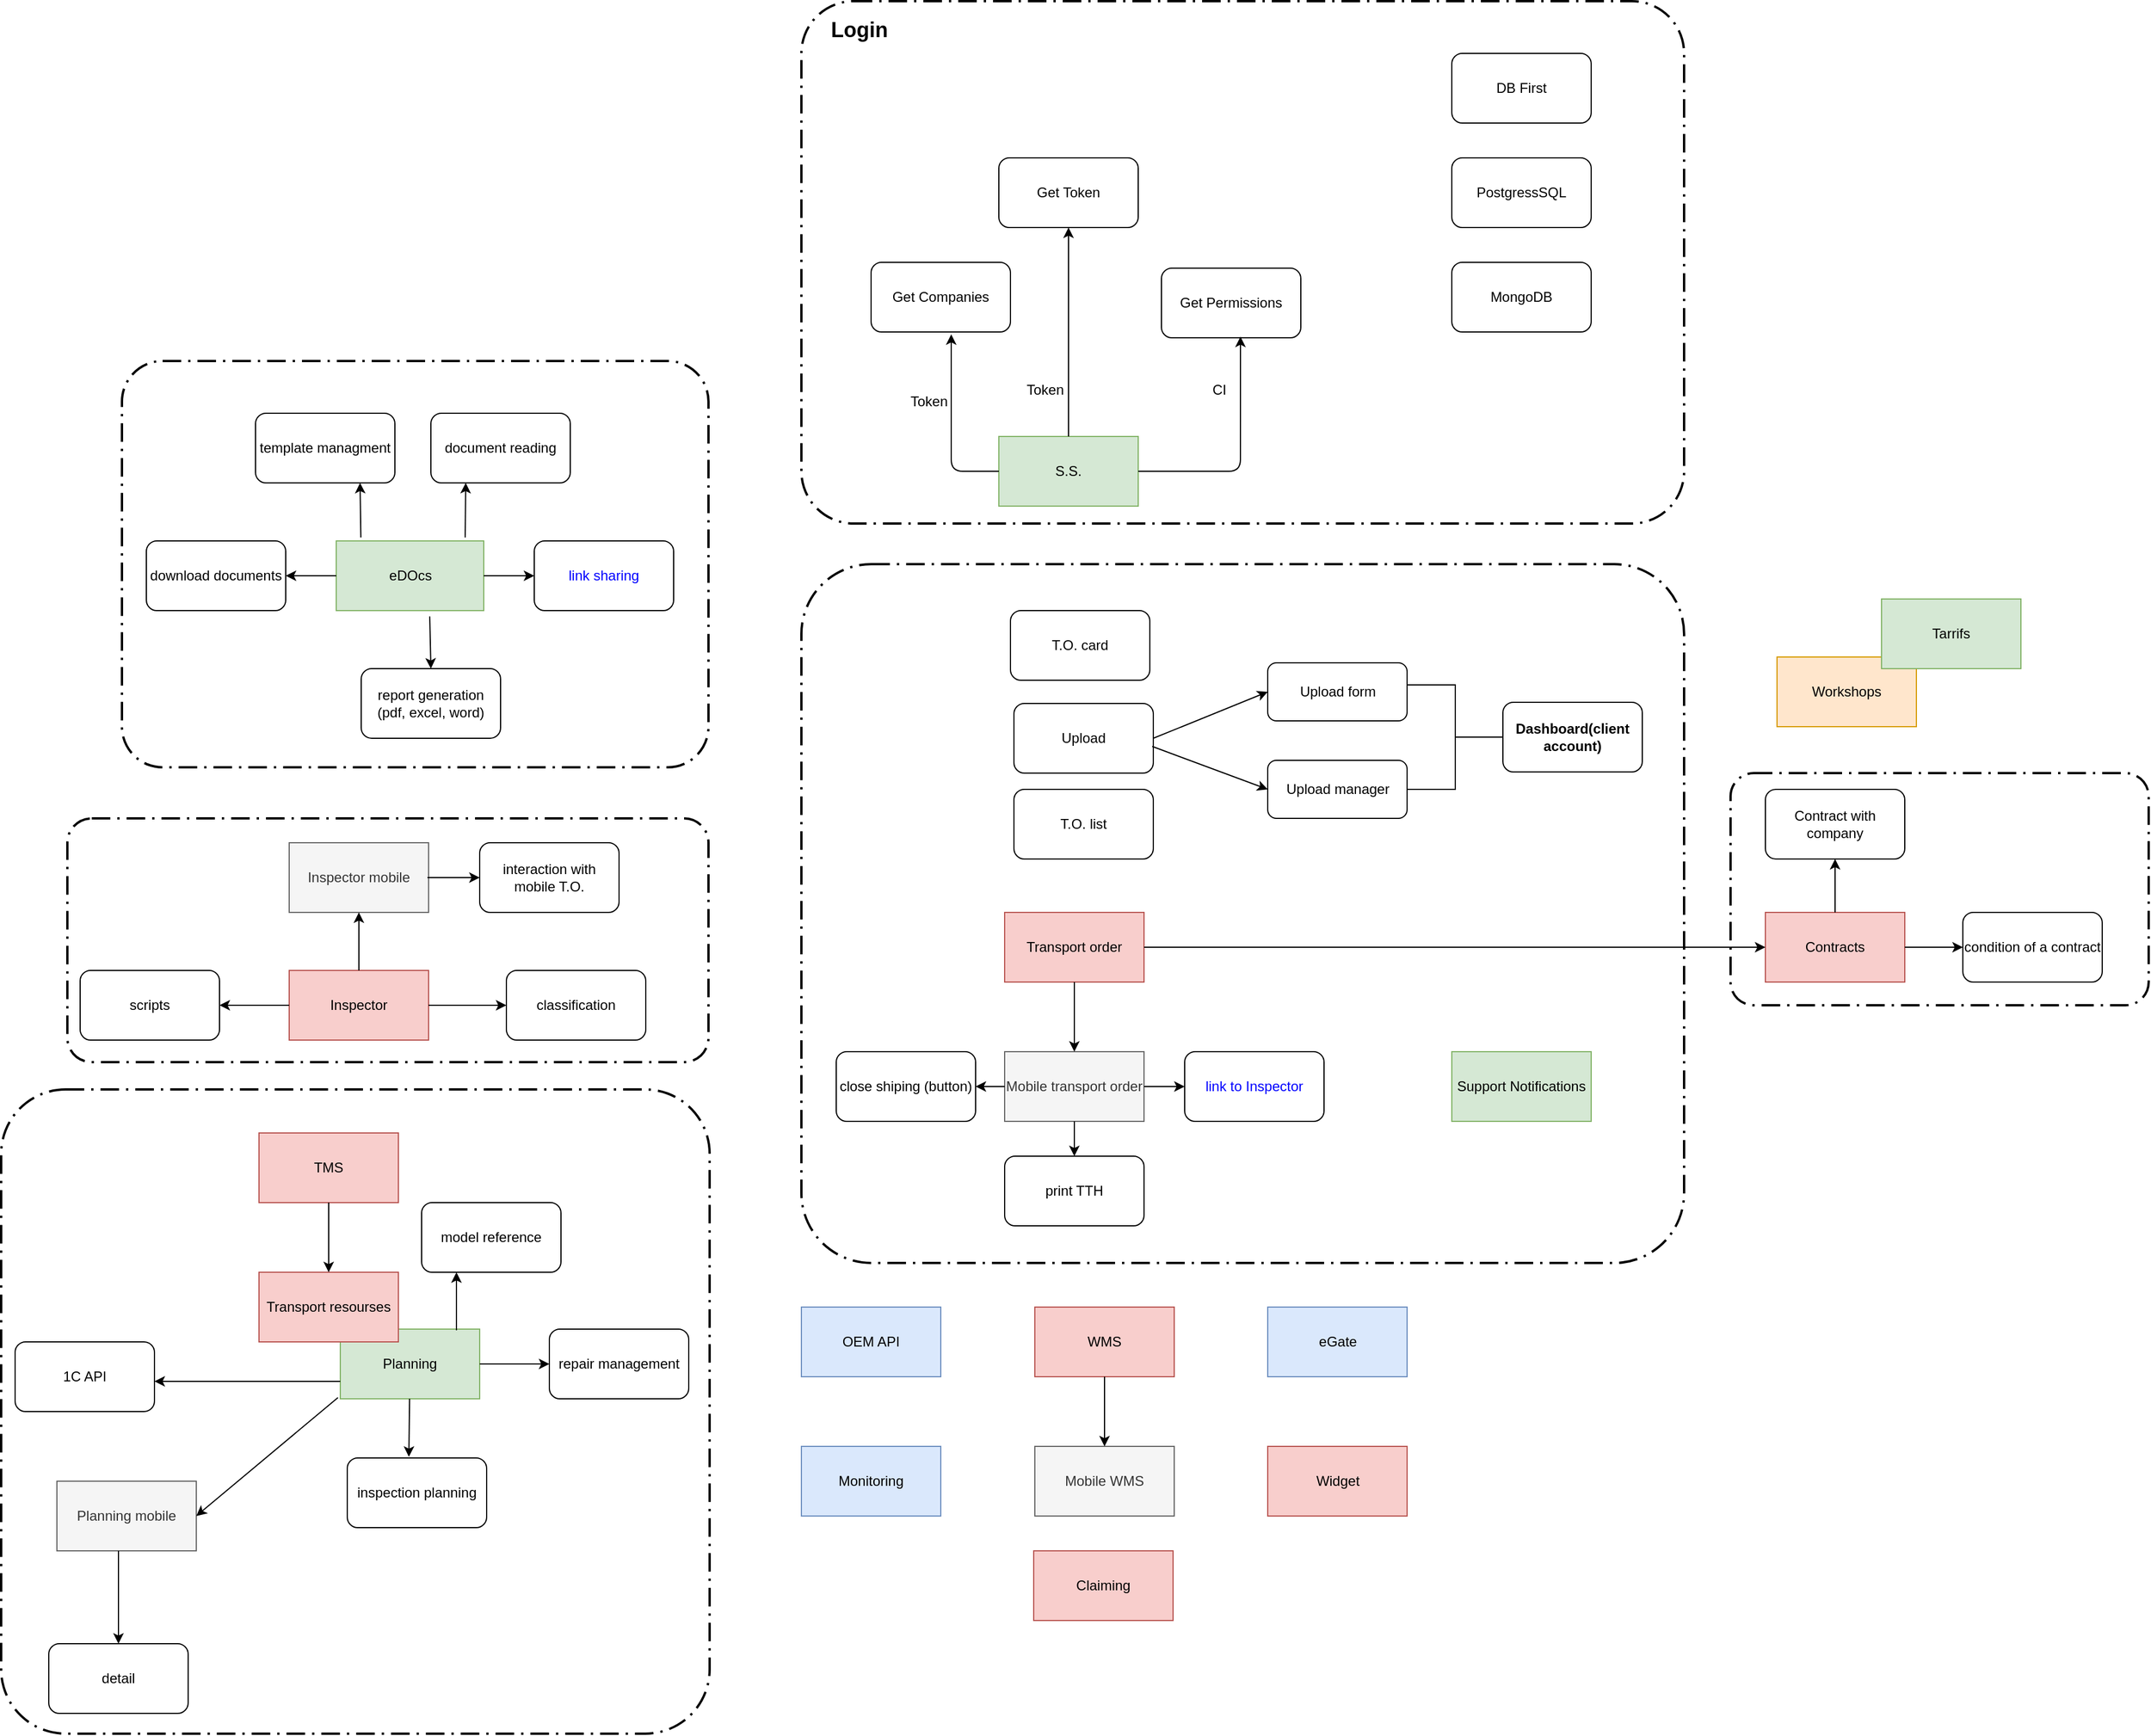 <mxfile version="12.2.2" type="github" pages="1">
  <diagram id="PTuiXg3LKWEgGaHr2Whp" name="Page-1">
    <mxGraphModel dx="2249" dy="1963" grid="1" gridSize="10" guides="1" tooltips="1" connect="1" arrows="1" fold="1" page="1" pageScale="1" pageWidth="827" pageHeight="1169" math="0" shadow="0">
      <root>
        <mxCell id="0"/>
        <mxCell id="1" parent="0"/>
        <mxCell id="AaFVnoIPsjqC7LwNpsTu-1" value="" style="rounded=1;arcSize=10;dashed=1;strokeColor=#000000;fillColor=none;gradientColor=none;dashPattern=8 3 1 3;strokeWidth=2;" vertex="1" parent="1">
          <mxGeometry x="-529" y="812.5" width="610" height="555" as="geometry"/>
        </mxCell>
        <mxCell id="7x3MDn5NO5UKp1_px_gG-31" value="" style="rounded=1;arcSize=10;dashed=1;strokeColor=#000000;fillColor=none;gradientColor=none;dashPattern=8 3 1 3;strokeWidth=2;" parent="1" vertex="1">
          <mxGeometry x="-425" y="185" width="505" height="350" as="geometry"/>
        </mxCell>
        <mxCell id="7x3MDn5NO5UKp1_px_gG-26" value="" style="rounded=1;arcSize=10;dashed=1;strokeColor=#000000;fillColor=none;gradientColor=none;dashPattern=8 3 1 3;strokeWidth=2;" parent="1" vertex="1">
          <mxGeometry x="-472" y="579" width="552" height="210" as="geometry"/>
        </mxCell>
        <mxCell id="7x3MDn5NO5UKp1_px_gG-38" value="" style="rounded=1;arcSize=10;dashed=1;strokeColor=#000000;fillColor=none;gradientColor=none;dashPattern=8 3 1 3;strokeWidth=2;" parent="1" vertex="1">
          <mxGeometry x="960" y="540" width="360" height="200" as="geometry"/>
        </mxCell>
        <mxCell id="SR8UItn_E_fKGA6fSKFd-36" value="&#xa;&#xa;" style="rounded=1;arcSize=10;dashed=1;strokeColor=#000000;fillColor=none;gradientColor=none;dashPattern=8 3 1 3;strokeWidth=2;" parent="1" vertex="1">
          <mxGeometry x="160" y="-125" width="760" height="450" as="geometry"/>
        </mxCell>
        <mxCell id="SR8UItn_E_fKGA6fSKFd-1" value="Transport order" style="rounded=0;whiteSpace=wrap;html=1;fillColor=#f8cecc;strokeColor=#b85450;" parent="1" vertex="1">
          <mxGeometry x="335" y="660" width="120" height="60" as="geometry"/>
        </mxCell>
        <mxCell id="SR8UItn_E_fKGA6fSKFd-2" value="Mobile transport order" style="rounded=0;whiteSpace=wrap;html=1;fillColor=#f5f5f5;strokeColor=#666666;fontColor=#333333;" parent="1" vertex="1">
          <mxGeometry x="335" y="780" width="120" height="60" as="geometry"/>
        </mxCell>
        <mxCell id="SR8UItn_E_fKGA6fSKFd-3" value="" style="endArrow=classic;html=1;entryX=0.5;entryY=0;entryDx=0;entryDy=0;" parent="1" source="SR8UItn_E_fKGA6fSKFd-1" target="SR8UItn_E_fKGA6fSKFd-2" edge="1">
          <mxGeometry width="50" height="50" relative="1" as="geometry">
            <mxPoint x="285" y="780" as="sourcePoint"/>
            <mxPoint x="335" y="730" as="targetPoint"/>
          </mxGeometry>
        </mxCell>
        <mxCell id="SR8UItn_E_fKGA6fSKFd-4" value="WMS" style="rounded=0;whiteSpace=wrap;html=1;fillColor=#f8cecc;strokeColor=#b85450;" parent="1" vertex="1">
          <mxGeometry x="361" y="1000" width="120" height="60" as="geometry"/>
        </mxCell>
        <mxCell id="SR8UItn_E_fKGA6fSKFd-5" value="Mobile WMS" style="rounded=0;whiteSpace=wrap;html=1;fillColor=#f5f5f5;strokeColor=#666666;fontColor=#333333;" parent="1" vertex="1">
          <mxGeometry x="361" y="1120" width="120" height="60" as="geometry"/>
        </mxCell>
        <mxCell id="SR8UItn_E_fKGA6fSKFd-6" value="Contracts" style="rounded=0;whiteSpace=wrap;html=1;fillColor=#f8cecc;strokeColor=#b85450;" parent="1" vertex="1">
          <mxGeometry x="990" y="660" width="120" height="60" as="geometry"/>
        </mxCell>
        <mxCell id="SR8UItn_E_fKGA6fSKFd-7" value="" style="endArrow=classic;html=1;exitX=1;exitY=0.5;exitDx=0;exitDy=0;entryX=0;entryY=0.5;entryDx=0;entryDy=0;" parent="1" source="SR8UItn_E_fKGA6fSKFd-1" target="SR8UItn_E_fKGA6fSKFd-6" edge="1">
          <mxGeometry width="50" height="50" relative="1" as="geometry">
            <mxPoint x="455" y="730" as="sourcePoint"/>
            <mxPoint x="505" y="680" as="targetPoint"/>
          </mxGeometry>
        </mxCell>
        <mxCell id="SR8UItn_E_fKGA6fSKFd-8" value="Workshops" style="rounded=0;whiteSpace=wrap;html=1;fillColor=#ffe6cc;strokeColor=#d79b00;" parent="1" vertex="1">
          <mxGeometry x="1000" y="440" width="120" height="60" as="geometry"/>
        </mxCell>
        <mxCell id="SR8UItn_E_fKGA6fSKFd-9" value="Tarrifs" style="rounded=0;whiteSpace=wrap;html=1;fillColor=#d5e8d4;strokeColor=#82b366;" parent="1" vertex="1">
          <mxGeometry x="1090" y="390" width="120" height="60" as="geometry"/>
        </mxCell>
        <mxCell id="SR8UItn_E_fKGA6fSKFd-10" value="eGate" style="rounded=0;whiteSpace=wrap;html=1;fillColor=#dae8fc;strokeColor=#6c8ebf;" parent="1" vertex="1">
          <mxGeometry x="561.5" y="1000" width="120" height="60" as="geometry"/>
        </mxCell>
        <mxCell id="SR8UItn_E_fKGA6fSKFd-11" value="Monitoring" style="rounded=0;whiteSpace=wrap;html=1;fillColor=#dae8fc;strokeColor=#6c8ebf;" parent="1" vertex="1">
          <mxGeometry x="160" y="1120" width="120" height="60" as="geometry"/>
        </mxCell>
        <mxCell id="SR8UItn_E_fKGA6fSKFd-12" value="Planning" style="rounded=0;whiteSpace=wrap;html=1;fillColor=#d5e8d4;strokeColor=#82b366;" parent="1" vertex="1">
          <mxGeometry x="-237" y="1019" width="120" height="60" as="geometry"/>
        </mxCell>
        <mxCell id="SR8UItn_E_fKGA6fSKFd-13" value="Transport resourses" style="rounded=0;whiteSpace=wrap;html=1;fillColor=#f8cecc;strokeColor=#b85450;" parent="1" vertex="1">
          <mxGeometry x="-307" y="970" width="120" height="60" as="geometry"/>
        </mxCell>
        <mxCell id="SR8UItn_E_fKGA6fSKFd-14" value="eDOcs" style="rounded=0;whiteSpace=wrap;html=1;fillColor=#d5e8d4;strokeColor=#82b366;" parent="1" vertex="1">
          <mxGeometry x="-240.5" y="340" width="127" height="60" as="geometry"/>
        </mxCell>
        <mxCell id="SR8UItn_E_fKGA6fSKFd-15" value="Claiming" style="rounded=0;whiteSpace=wrap;html=1;fillColor=#f8cecc;strokeColor=#b85450;" parent="1" vertex="1">
          <mxGeometry x="360" y="1210" width="120" height="60" as="geometry"/>
        </mxCell>
        <mxCell id="SR8UItn_E_fKGA6fSKFd-16" value="Inspector" style="rounded=0;whiteSpace=wrap;html=1;fillColor=#f8cecc;strokeColor=#b85450;" parent="1" vertex="1">
          <mxGeometry x="-281" y="710" width="120" height="60" as="geometry"/>
        </mxCell>
        <mxCell id="SR8UItn_E_fKGA6fSKFd-17" value="Inspector mobile" style="rounded=0;whiteSpace=wrap;html=1;fillColor=#f5f5f5;strokeColor=#666666;fontColor=#333333;" parent="1" vertex="1">
          <mxGeometry x="-281" y="600" width="120" height="60" as="geometry"/>
        </mxCell>
        <mxCell id="SR8UItn_E_fKGA6fSKFd-18" value="" style="endArrow=classic;html=1;entryX=0.5;entryY=1;entryDx=0;entryDy=0;" parent="1" target="SR8UItn_E_fKGA6fSKFd-17" edge="1">
          <mxGeometry width="50" height="50" relative="1" as="geometry">
            <mxPoint x="-221" y="710" as="sourcePoint"/>
            <mxPoint x="-191" y="680" as="targetPoint"/>
          </mxGeometry>
        </mxCell>
        <mxCell id="SR8UItn_E_fKGA6fSKFd-19" value="S.S." style="rounded=0;whiteSpace=wrap;html=1;fillColor=#d5e8d4;strokeColor=#82b366;" parent="1" vertex="1">
          <mxGeometry x="330" y="250" width="120" height="60" as="geometry"/>
        </mxCell>
        <mxCell id="SR8UItn_E_fKGA6fSKFd-20" value="OEM API" style="rounded=0;whiteSpace=wrap;html=1;fillColor=#dae8fc;strokeColor=#6c8ebf;" parent="1" vertex="1">
          <mxGeometry x="160" y="1000" width="120" height="60" as="geometry"/>
        </mxCell>
        <mxCell id="SR8UItn_E_fKGA6fSKFd-21" value="Widget" style="rounded=0;whiteSpace=wrap;html=1;fillColor=#f8cecc;strokeColor=#b85450;" parent="1" vertex="1">
          <mxGeometry x="561.5" y="1120" width="120" height="60" as="geometry"/>
        </mxCell>
        <mxCell id="SR8UItn_E_fKGA6fSKFd-22" value="TMS" style="rounded=0;whiteSpace=wrap;html=1;fillColor=#f8cecc;strokeColor=#b85450;" parent="1" vertex="1">
          <mxGeometry x="-307" y="850" width="120" height="60" as="geometry"/>
        </mxCell>
        <mxCell id="SR8UItn_E_fKGA6fSKFd-24" value="" style="endArrow=classic;html=1;exitX=0.5;exitY=1;exitDx=0;exitDy=0;" parent="1" source="SR8UItn_E_fKGA6fSKFd-4" target="SR8UItn_E_fKGA6fSKFd-5" edge="1">
          <mxGeometry width="50" height="50" relative="1" as="geometry">
            <mxPoint x="340" y="1120" as="sourcePoint"/>
            <mxPoint x="390" y="1070" as="targetPoint"/>
          </mxGeometry>
        </mxCell>
        <mxCell id="SR8UItn_E_fKGA6fSKFd-25" value="Get Companies" style="rounded=1;whiteSpace=wrap;html=1;" parent="1" vertex="1">
          <mxGeometry x="220" y="100" width="120" height="60" as="geometry"/>
        </mxCell>
        <mxCell id="SR8UItn_E_fKGA6fSKFd-26" value="Get Permissions" style="rounded=1;whiteSpace=wrap;html=1;" parent="1" vertex="1">
          <mxGeometry x="470" y="105" width="120" height="60" as="geometry"/>
        </mxCell>
        <mxCell id="SR8UItn_E_fKGA6fSKFd-27" value="" style="endArrow=classic;html=1;exitX=0;exitY=0.5;exitDx=0;exitDy=0;entryX=0.575;entryY=1.033;entryDx=0;entryDy=0;entryPerimeter=0;" parent="1" source="SR8UItn_E_fKGA6fSKFd-19" target="SR8UItn_E_fKGA6fSKFd-25" edge="1">
          <mxGeometry width="50" height="50" relative="1" as="geometry">
            <mxPoint x="250" y="320" as="sourcePoint"/>
            <mxPoint x="290" y="210" as="targetPoint"/>
            <Array as="points">
              <mxPoint x="289" y="280"/>
            </Array>
          </mxGeometry>
        </mxCell>
        <mxCell id="SR8UItn_E_fKGA6fSKFd-28" value="" style="endArrow=classic;html=1;entryX=0.567;entryY=0.983;entryDx=0;entryDy=0;entryPerimeter=0;exitX=1;exitY=0.5;exitDx=0;exitDy=0;" parent="1" source="SR8UItn_E_fKGA6fSKFd-19" target="SR8UItn_E_fKGA6fSKFd-26" edge="1">
          <mxGeometry width="50" height="50" relative="1" as="geometry">
            <mxPoint x="460" y="300" as="sourcePoint"/>
            <mxPoint x="510" y="250" as="targetPoint"/>
            <Array as="points">
              <mxPoint x="538" y="280"/>
            </Array>
          </mxGeometry>
        </mxCell>
        <mxCell id="SR8UItn_E_fKGA6fSKFd-29" value="Get Token" style="rounded=1;whiteSpace=wrap;html=1;" parent="1" vertex="1">
          <mxGeometry x="330" y="10" width="120" height="60" as="geometry"/>
        </mxCell>
        <mxCell id="SR8UItn_E_fKGA6fSKFd-30" value="" style="endArrow=classic;html=1;entryX=0.5;entryY=1;entryDx=0;entryDy=0;" parent="1" source="SR8UItn_E_fKGA6fSKFd-19" target="SR8UItn_E_fKGA6fSKFd-29" edge="1">
          <mxGeometry width="50" height="50" relative="1" as="geometry">
            <mxPoint x="360" y="240" as="sourcePoint"/>
            <mxPoint x="400" y="120" as="targetPoint"/>
          </mxGeometry>
        </mxCell>
        <mxCell id="SR8UItn_E_fKGA6fSKFd-32" value="Token" style="text;html=1;strokeColor=none;fillColor=none;align=center;verticalAlign=middle;whiteSpace=wrap;rounded=0;" parent="1" vertex="1">
          <mxGeometry x="250" y="210" width="40" height="20" as="geometry"/>
        </mxCell>
        <mxCell id="SR8UItn_E_fKGA6fSKFd-33" value="Token" style="text;html=1;strokeColor=none;fillColor=none;align=center;verticalAlign=middle;whiteSpace=wrap;rounded=0;" parent="1" vertex="1">
          <mxGeometry x="350" y="200" width="40" height="20" as="geometry"/>
        </mxCell>
        <mxCell id="SR8UItn_E_fKGA6fSKFd-34" value="CI" style="text;html=1;strokeColor=none;fillColor=none;align=center;verticalAlign=middle;whiteSpace=wrap;rounded=0;" parent="1" vertex="1">
          <mxGeometry x="500" y="200" width="40" height="20" as="geometry"/>
        </mxCell>
        <mxCell id="SR8UItn_E_fKGA6fSKFd-37" value="&lt;font style=&quot;font-size: 18px&quot;&gt;&lt;b&gt;Login&lt;/b&gt;&lt;/font&gt;" style="text;html=1;strokeColor=none;fillColor=none;align=center;verticalAlign=middle;whiteSpace=wrap;rounded=0;" parent="1" vertex="1">
          <mxGeometry x="150" y="-110" width="120" height="20" as="geometry"/>
        </mxCell>
        <mxCell id="SR8UItn_E_fKGA6fSKFd-38" value="DB First" style="rounded=1;whiteSpace=wrap;html=1;" parent="1" vertex="1">
          <mxGeometry x="720" y="-80" width="120" height="60" as="geometry"/>
        </mxCell>
        <mxCell id="SR8UItn_E_fKGA6fSKFd-39" value="PostgressSQL" style="rounded=1;whiteSpace=wrap;html=1;" parent="1" vertex="1">
          <mxGeometry x="720" y="10" width="120" height="60" as="geometry"/>
        </mxCell>
        <mxCell id="SR8UItn_E_fKGA6fSKFd-40" value="MongoDB" style="rounded=1;whiteSpace=wrap;html=1;" parent="1" vertex="1">
          <mxGeometry x="720" y="100" width="120" height="60" as="geometry"/>
        </mxCell>
        <mxCell id="SR8UItn_E_fKGA6fSKFd-41" value="" style="rounded=1;arcSize=10;dashed=1;strokeColor=#000000;fillColor=none;gradientColor=none;dashPattern=8 3 1 3;strokeWidth=2;" parent="1" vertex="1">
          <mxGeometry x="160" y="360" width="760" height="602" as="geometry"/>
        </mxCell>
        <mxCell id="7x3MDn5NO5UKp1_px_gG-1" value="T.O. list" style="rounded=1;whiteSpace=wrap;html=1;" parent="1" vertex="1">
          <mxGeometry x="343" y="554" width="120" height="60" as="geometry"/>
        </mxCell>
        <mxCell id="7x3MDn5NO5UKp1_px_gG-2" value="T.O. card" style="rounded=1;whiteSpace=wrap;html=1;" parent="1" vertex="1">
          <mxGeometry x="340" y="400" width="120" height="60" as="geometry"/>
        </mxCell>
        <mxCell id="7x3MDn5NO5UKp1_px_gG-3" value="Upload" style="rounded=1;whiteSpace=wrap;html=1;" parent="1" vertex="1">
          <mxGeometry x="343" y="480" width="120" height="60" as="geometry"/>
        </mxCell>
        <mxCell id="7x3MDn5NO5UKp1_px_gG-5" value="Upload form" style="rounded=1;whiteSpace=wrap;html=1;" parent="1" vertex="1">
          <mxGeometry x="561.5" y="445" width="120" height="50" as="geometry"/>
        </mxCell>
        <mxCell id="7x3MDn5NO5UKp1_px_gG-6" value="" style="endArrow=classic;html=1;exitX=0.992;exitY=0.617;exitDx=0;exitDy=0;entryX=0;entryY=0.5;entryDx=0;entryDy=0;exitPerimeter=0;" parent="1" source="7x3MDn5NO5UKp1_px_gG-3" target="7x3MDn5NO5UKp1_px_gG-7" edge="1">
          <mxGeometry width="50" height="50" relative="1" as="geometry">
            <mxPoint x="580" y="630" as="sourcePoint"/>
            <mxPoint x="530" y="600" as="targetPoint"/>
          </mxGeometry>
        </mxCell>
        <mxCell id="7x3MDn5NO5UKp1_px_gG-7" value="Upload manager" style="rounded=1;whiteSpace=wrap;html=1;" parent="1" vertex="1">
          <mxGeometry x="561.5" y="529" width="120" height="50" as="geometry"/>
        </mxCell>
        <mxCell id="7x3MDn5NO5UKp1_px_gG-9" value="&lt;b&gt;Dashboard(client account)&lt;/b&gt;" style="rounded=1;whiteSpace=wrap;html=1;" parent="1" vertex="1">
          <mxGeometry x="764" y="479" width="120" height="60" as="geometry"/>
        </mxCell>
        <mxCell id="7x3MDn5NO5UKp1_px_gG-10" value="" style="html=1;shape=mxgraph.flowchart.annotation_2;align=left;labelPosition=right;rotation=-180;" parent="1" vertex="1">
          <mxGeometry x="682" y="464" width="82" height="90" as="geometry"/>
        </mxCell>
        <mxCell id="7x3MDn5NO5UKp1_px_gG-12" value="" style="endArrow=classic;html=1;exitX=1;exitY=0.5;exitDx=0;exitDy=0;entryX=0;entryY=0.5;entryDx=0;entryDy=0;" parent="1" source="SR8UItn_E_fKGA6fSKFd-2" target="7x3MDn5NO5UKp1_px_gG-13" edge="1">
          <mxGeometry width="50" height="50" relative="1" as="geometry">
            <mxPoint x="510" y="840" as="sourcePoint"/>
            <mxPoint x="530" y="810" as="targetPoint"/>
          </mxGeometry>
        </mxCell>
        <mxCell id="7x3MDn5NO5UKp1_px_gG-13" value="&lt;font color=&quot;#0000ff&quot;&gt;link to Inspector&lt;/font&gt;" style="rounded=1;whiteSpace=wrap;html=1;" parent="1" vertex="1">
          <mxGeometry x="490" y="780" width="120" height="60" as="geometry"/>
        </mxCell>
        <mxCell id="7x3MDn5NO5UKp1_px_gG-14" value="print TTH" style="rounded=1;whiteSpace=wrap;html=1;" parent="1" vertex="1">
          <mxGeometry x="335" y="870" width="120" height="60" as="geometry"/>
        </mxCell>
        <mxCell id="7x3MDn5NO5UKp1_px_gG-15" value="close shiping (button)" style="rounded=1;whiteSpace=wrap;html=1;" parent="1" vertex="1">
          <mxGeometry x="190" y="780" width="120" height="60" as="geometry"/>
        </mxCell>
        <mxCell id="7x3MDn5NO5UKp1_px_gG-16" value="" style="endArrow=classic;html=1;exitX=0.5;exitY=1;exitDx=0;exitDy=0;" parent="1" source="SR8UItn_E_fKGA6fSKFd-2" target="7x3MDn5NO5UKp1_px_gG-14" edge="1">
          <mxGeometry width="50" height="50" relative="1" as="geometry">
            <mxPoint x="350" y="890" as="sourcePoint"/>
            <mxPoint x="400" y="840" as="targetPoint"/>
          </mxGeometry>
        </mxCell>
        <mxCell id="7x3MDn5NO5UKp1_px_gG-17" value="" style="endArrow=classic;html=1;exitX=0;exitY=0.5;exitDx=0;exitDy=0;" parent="1" source="SR8UItn_E_fKGA6fSKFd-2" target="7x3MDn5NO5UKp1_px_gG-15" edge="1">
          <mxGeometry width="50" height="50" relative="1" as="geometry">
            <mxPoint x="240" y="930" as="sourcePoint"/>
            <mxPoint x="290" y="880" as="targetPoint"/>
          </mxGeometry>
        </mxCell>
        <mxCell id="7x3MDn5NO5UKp1_px_gG-18" value="report generation (pdf, excel, word)" style="rounded=1;whiteSpace=wrap;html=1;" parent="1" vertex="1">
          <mxGeometry x="-219" y="450" width="120" height="60" as="geometry"/>
        </mxCell>
        <mxCell id="7x3MDn5NO5UKp1_px_gG-19" value="" style="endArrow=classic;html=1;entryX=0.5;entryY=0;entryDx=0;entryDy=0;" parent="1" target="7x3MDn5NO5UKp1_px_gG-18" edge="1">
          <mxGeometry width="50" height="50" relative="1" as="geometry">
            <mxPoint x="-160" y="405" as="sourcePoint"/>
            <mxPoint x="-121" y="415" as="targetPoint"/>
          </mxGeometry>
        </mxCell>
        <mxCell id="7x3MDn5NO5UKp1_px_gG-20" value="download documents" style="rounded=1;whiteSpace=wrap;html=1;" parent="1" vertex="1">
          <mxGeometry x="-404" y="340" width="120" height="60" as="geometry"/>
        </mxCell>
        <mxCell id="7x3MDn5NO5UKp1_px_gG-21" value="" style="endArrow=classic;html=1;entryX=1;entryY=0.5;entryDx=0;entryDy=0;exitX=0;exitY=0.5;exitDx=0;exitDy=0;" parent="1" source="SR8UItn_E_fKGA6fSKFd-14" target="7x3MDn5NO5UKp1_px_gG-20" edge="1">
          <mxGeometry width="50" height="50" relative="1" as="geometry">
            <mxPoint x="-261" y="415" as="sourcePoint"/>
            <mxPoint x="-211" y="365" as="targetPoint"/>
          </mxGeometry>
        </mxCell>
        <mxCell id="7x3MDn5NO5UKp1_px_gG-22" value="&lt;font color=&quot;#0000ff&quot;&gt;link sharing&lt;/font&gt;" style="rounded=1;whiteSpace=wrap;html=1;" parent="1" vertex="1">
          <mxGeometry x="-70" y="340" width="120" height="60" as="geometry"/>
        </mxCell>
        <mxCell id="7x3MDn5NO5UKp1_px_gG-23" value="" style="endArrow=classic;html=1;exitX=1;exitY=0.5;exitDx=0;exitDy=0;entryX=0;entryY=0.5;entryDx=0;entryDy=0;" parent="1" source="SR8UItn_E_fKGA6fSKFd-14" target="7x3MDn5NO5UKp1_px_gG-22" edge="1">
          <mxGeometry width="50" height="50" relative="1" as="geometry">
            <mxPoint x="-77" y="348" as="sourcePoint"/>
            <mxPoint x="-27" y="298" as="targetPoint"/>
          </mxGeometry>
        </mxCell>
        <mxCell id="7x3MDn5NO5UKp1_px_gG-24" value="interaction with mobile T.O." style="rounded=1;whiteSpace=wrap;html=1;" parent="1" vertex="1">
          <mxGeometry x="-117" y="600" width="120" height="60" as="geometry"/>
        </mxCell>
        <mxCell id="7x3MDn5NO5UKp1_px_gG-25" value="" style="endArrow=classic;html=1;entryX=0;entryY=0.5;entryDx=0;entryDy=0;" parent="1" target="7x3MDn5NO5UKp1_px_gG-24" edge="1">
          <mxGeometry width="50" height="50" relative="1" as="geometry">
            <mxPoint x="-162" y="630" as="sourcePoint"/>
            <mxPoint x="-71" y="510" as="targetPoint"/>
          </mxGeometry>
        </mxCell>
        <mxCell id="7x3MDn5NO5UKp1_px_gG-27" value="template managment" style="rounded=1;whiteSpace=wrap;html=1;" parent="1" vertex="1">
          <mxGeometry x="-310" y="230" width="120" height="60" as="geometry"/>
        </mxCell>
        <mxCell id="7x3MDn5NO5UKp1_px_gG-28" value="document reading" style="rounded=1;whiteSpace=wrap;html=1;" parent="1" vertex="1">
          <mxGeometry x="-159" y="230" width="120" height="60" as="geometry"/>
        </mxCell>
        <mxCell id="7x3MDn5NO5UKp1_px_gG-29" value="" style="endArrow=classic;html=1;exitX=0.167;exitY=-0.05;exitDx=0;exitDy=0;exitPerimeter=0;entryX=0.75;entryY=1;entryDx=0;entryDy=0;" parent="1" source="SR8UItn_E_fKGA6fSKFd-14" edge="1" target="7x3MDn5NO5UKp1_px_gG-27">
          <mxGeometry width="50" height="50" relative="1" as="geometry">
            <mxPoint x="-200" y="340" as="sourcePoint"/>
            <mxPoint x="-200" y="290" as="targetPoint"/>
          </mxGeometry>
        </mxCell>
        <mxCell id="7x3MDn5NO5UKp1_px_gG-30" value="" style="endArrow=classic;html=1;entryX=0.25;entryY=1;entryDx=0;entryDy=0;exitX=0.874;exitY=-0.05;exitDx=0;exitDy=0;exitPerimeter=0;" parent="1" target="7x3MDn5NO5UKp1_px_gG-28" edge="1" source="SR8UItn_E_fKGA6fSKFd-14">
          <mxGeometry width="50" height="50" relative="1" as="geometry">
            <mxPoint x="-110" y="340" as="sourcePoint"/>
            <mxPoint x="-97" y="289" as="targetPoint"/>
          </mxGeometry>
        </mxCell>
        <mxCell id="7x3MDn5NO5UKp1_px_gG-33" value="" style="endArrow=classic;html=1;exitX=0.5;exitY=1;exitDx=0;exitDy=0;" parent="1" source="SR8UItn_E_fKGA6fSKFd-22" target="SR8UItn_E_fKGA6fSKFd-13" edge="1">
          <mxGeometry width="50" height="50" relative="1" as="geometry">
            <mxPoint x="-117" y="1010" as="sourcePoint"/>
            <mxPoint x="-67" y="960" as="targetPoint"/>
          </mxGeometry>
        </mxCell>
        <mxCell id="7x3MDn5NO5UKp1_px_gG-34" value="Contract with company" style="rounded=1;whiteSpace=wrap;html=1;" parent="1" vertex="1">
          <mxGeometry x="990" y="554" width="120" height="60" as="geometry"/>
        </mxCell>
        <mxCell id="7x3MDn5NO5UKp1_px_gG-35" value="condition of a contract" style="rounded=1;whiteSpace=wrap;html=1;" parent="1" vertex="1">
          <mxGeometry x="1160" y="660" width="120" height="60" as="geometry"/>
        </mxCell>
        <mxCell id="7x3MDn5NO5UKp1_px_gG-36" value="" style="endArrow=classic;html=1;exitX=1;exitY=0.5;exitDx=0;exitDy=0;entryX=0;entryY=0.5;entryDx=0;entryDy=0;" parent="1" source="SR8UItn_E_fKGA6fSKFd-6" target="7x3MDn5NO5UKp1_px_gG-35" edge="1">
          <mxGeometry width="50" height="50" relative="1" as="geometry">
            <mxPoint x="1040" y="840" as="sourcePoint"/>
            <mxPoint x="1160" y="690" as="targetPoint"/>
          </mxGeometry>
        </mxCell>
        <mxCell id="7x3MDn5NO5UKp1_px_gG-37" value="" style="endArrow=classic;html=1;entryX=0.5;entryY=1;entryDx=0;entryDy=0;exitX=0.5;exitY=0;exitDx=0;exitDy=0;" parent="1" source="SR8UItn_E_fKGA6fSKFd-6" target="7x3MDn5NO5UKp1_px_gG-34" edge="1">
          <mxGeometry width="50" height="50" relative="1" as="geometry">
            <mxPoint x="1030" y="670" as="sourcePoint"/>
            <mxPoint x="1080" y="620" as="targetPoint"/>
          </mxGeometry>
        </mxCell>
        <mxCell id="7x3MDn5NO5UKp1_px_gG-39" value="Support Notifications" style="rounded=0;whiteSpace=wrap;html=1;fillColor=#d5e8d4;strokeColor=#82b366;" parent="1" vertex="1">
          <mxGeometry x="720" y="780" width="120" height="60" as="geometry"/>
        </mxCell>
        <mxCell id="7x3MDn5NO5UKp1_px_gG-40" value="inspection planning" style="rounded=1;whiteSpace=wrap;html=1;" parent="1" vertex="1">
          <mxGeometry x="-231" y="1130" width="120" height="60" as="geometry"/>
        </mxCell>
        <mxCell id="7x3MDn5NO5UKp1_px_gG-41" value="" style="endArrow=classic;html=1;entryX=0.442;entryY=-0.017;entryDx=0;entryDy=0;entryPerimeter=0;" parent="1" source="SR8UItn_E_fKGA6fSKFd-12" target="7x3MDn5NO5UKp1_px_gG-40" edge="1">
          <mxGeometry width="50" height="50" relative="1" as="geometry">
            <mxPoint x="-197" y="1170" as="sourcePoint"/>
            <mxPoint x="-147" y="1120" as="targetPoint"/>
          </mxGeometry>
        </mxCell>
        <mxCell id="7x3MDn5NO5UKp1_px_gG-42" value="" style="endArrow=classic;html=1;exitX=0;exitY=0.75;exitDx=0;exitDy=0;" parent="1" source="SR8UItn_E_fKGA6fSKFd-12" edge="1">
          <mxGeometry width="50" height="50" relative="1" as="geometry">
            <mxPoint x="-357" y="1130" as="sourcePoint"/>
            <mxPoint x="-397" y="1064" as="targetPoint"/>
          </mxGeometry>
        </mxCell>
        <mxCell id="7x3MDn5NO5UKp1_px_gG-43" value="1C API" style="rounded=1;whiteSpace=wrap;html=1;" parent="1" vertex="1">
          <mxGeometry x="-517" y="1030" width="120" height="60" as="geometry"/>
        </mxCell>
        <mxCell id="7x3MDn5NO5UKp1_px_gG-44" value="Planning mobile" style="rounded=0;whiteSpace=wrap;html=1;fillColor=#f5f5f5;strokeColor=#666666;fontColor=#333333;" parent="1" vertex="1">
          <mxGeometry x="-481" y="1150" width="120" height="60" as="geometry"/>
        </mxCell>
        <mxCell id="7x3MDn5NO5UKp1_px_gG-45" value="repair management" style="rounded=1;whiteSpace=wrap;html=1;" parent="1" vertex="1">
          <mxGeometry x="-57" y="1019" width="120" height="60" as="geometry"/>
        </mxCell>
        <mxCell id="7x3MDn5NO5UKp1_px_gG-46" value="" style="endArrow=classic;html=1;exitX=1;exitY=0.5;exitDx=0;exitDy=0;entryX=0;entryY=0.5;entryDx=0;entryDy=0;" parent="1" source="SR8UItn_E_fKGA6fSKFd-12" target="7x3MDn5NO5UKp1_px_gG-45" edge="1">
          <mxGeometry width="50" height="50" relative="1" as="geometry">
            <mxPoint x="-97" y="1030" as="sourcePoint"/>
            <mxPoint x="-47" y="980" as="targetPoint"/>
          </mxGeometry>
        </mxCell>
        <mxCell id="7x3MDn5NO5UKp1_px_gG-47" value="" style="endArrow=classic;html=1;entryX=0.5;entryY=0;entryDx=0;entryDy=0;" parent="1" target="7x3MDn5NO5UKp1_px_gG-48" edge="1">
          <mxGeometry width="50" height="50" relative="1" as="geometry">
            <mxPoint x="-428" y="1210" as="sourcePoint"/>
            <mxPoint x="-437" y="1290" as="targetPoint"/>
          </mxGeometry>
        </mxCell>
        <mxCell id="7x3MDn5NO5UKp1_px_gG-48" value="detail" style="rounded=1;whiteSpace=wrap;html=1;" parent="1" vertex="1">
          <mxGeometry x="-488" y="1290" width="120" height="60" as="geometry"/>
        </mxCell>
        <mxCell id="7x3MDn5NO5UKp1_px_gG-49" value="" style="endArrow=classic;html=1;exitX=-0.017;exitY=0.983;exitDx=0;exitDy=0;exitPerimeter=0;entryX=1;entryY=0.5;entryDx=0;entryDy=0;" parent="1" source="SR8UItn_E_fKGA6fSKFd-12" target="7x3MDn5NO5UKp1_px_gG-44" edge="1">
          <mxGeometry width="50" height="50" relative="1" as="geometry">
            <mxPoint x="-317" y="1250" as="sourcePoint"/>
            <mxPoint x="-267" y="1200" as="targetPoint"/>
          </mxGeometry>
        </mxCell>
        <mxCell id="7x3MDn5NO5UKp1_px_gG-54" value="" style="endArrow=classic;html=1;" parent="1" edge="1">
          <mxGeometry width="50" height="50" relative="1" as="geometry">
            <mxPoint x="-137" y="1020" as="sourcePoint"/>
            <mxPoint x="-137" y="970" as="targetPoint"/>
          </mxGeometry>
        </mxCell>
        <mxCell id="7x3MDn5NO5UKp1_px_gG-56" value="model reference" style="rounded=1;whiteSpace=wrap;html=1;" parent="1" vertex="1">
          <mxGeometry x="-167" y="910" width="120" height="60" as="geometry"/>
        </mxCell>
        <mxCell id="7x3MDn5NO5UKp1_px_gG-57" value="scripts" style="rounded=1;whiteSpace=wrap;html=1;" parent="1" vertex="1">
          <mxGeometry x="-461" y="710" width="120" height="60" as="geometry"/>
        </mxCell>
        <mxCell id="7x3MDn5NO5UKp1_px_gG-58" value="classification" style="rounded=1;whiteSpace=wrap;html=1;" parent="1" vertex="1">
          <mxGeometry x="-94" y="710" width="120" height="60" as="geometry"/>
        </mxCell>
        <mxCell id="7x3MDn5NO5UKp1_px_gG-59" value="" style="endArrow=classic;html=1;exitX=1;exitY=0.5;exitDx=0;exitDy=0;entryX=0;entryY=0.5;entryDx=0;entryDy=0;" parent="1" source="SR8UItn_E_fKGA6fSKFd-16" target="7x3MDn5NO5UKp1_px_gG-58" edge="1">
          <mxGeometry width="50" height="50" relative="1" as="geometry">
            <mxPoint x="-127" y="780" as="sourcePoint"/>
            <mxPoint x="-117" y="740" as="targetPoint"/>
          </mxGeometry>
        </mxCell>
        <mxCell id="7x3MDn5NO5UKp1_px_gG-61" value="" style="endArrow=classic;html=1;exitX=0;exitY=0.5;exitDx=0;exitDy=0;entryX=1;entryY=0.5;entryDx=0;entryDy=0;" parent="1" source="SR8UItn_E_fKGA6fSKFd-16" target="7x3MDn5NO5UKp1_px_gG-57" edge="1">
          <mxGeometry width="50" height="50" relative="1" as="geometry">
            <mxPoint x="-337" y="770" as="sourcePoint"/>
            <mxPoint x="-317" y="730" as="targetPoint"/>
          </mxGeometry>
        </mxCell>
        <mxCell id="7x3MDn5NO5UKp1_px_gG-64" value="" style="endArrow=classic;html=1;exitX=1;exitY=0.5;exitDx=0;exitDy=0;entryX=0;entryY=0.5;entryDx=0;entryDy=0;" parent="1" source="7x3MDn5NO5UKp1_px_gG-3" target="7x3MDn5NO5UKp1_px_gG-5" edge="1">
          <mxGeometry width="50" height="50" relative="1" as="geometry">
            <mxPoint x="473" y="610" as="sourcePoint"/>
            <mxPoint x="540" y="510" as="targetPoint"/>
          </mxGeometry>
        </mxCell>
      </root>
    </mxGraphModel>
  </diagram>
</mxfile>
